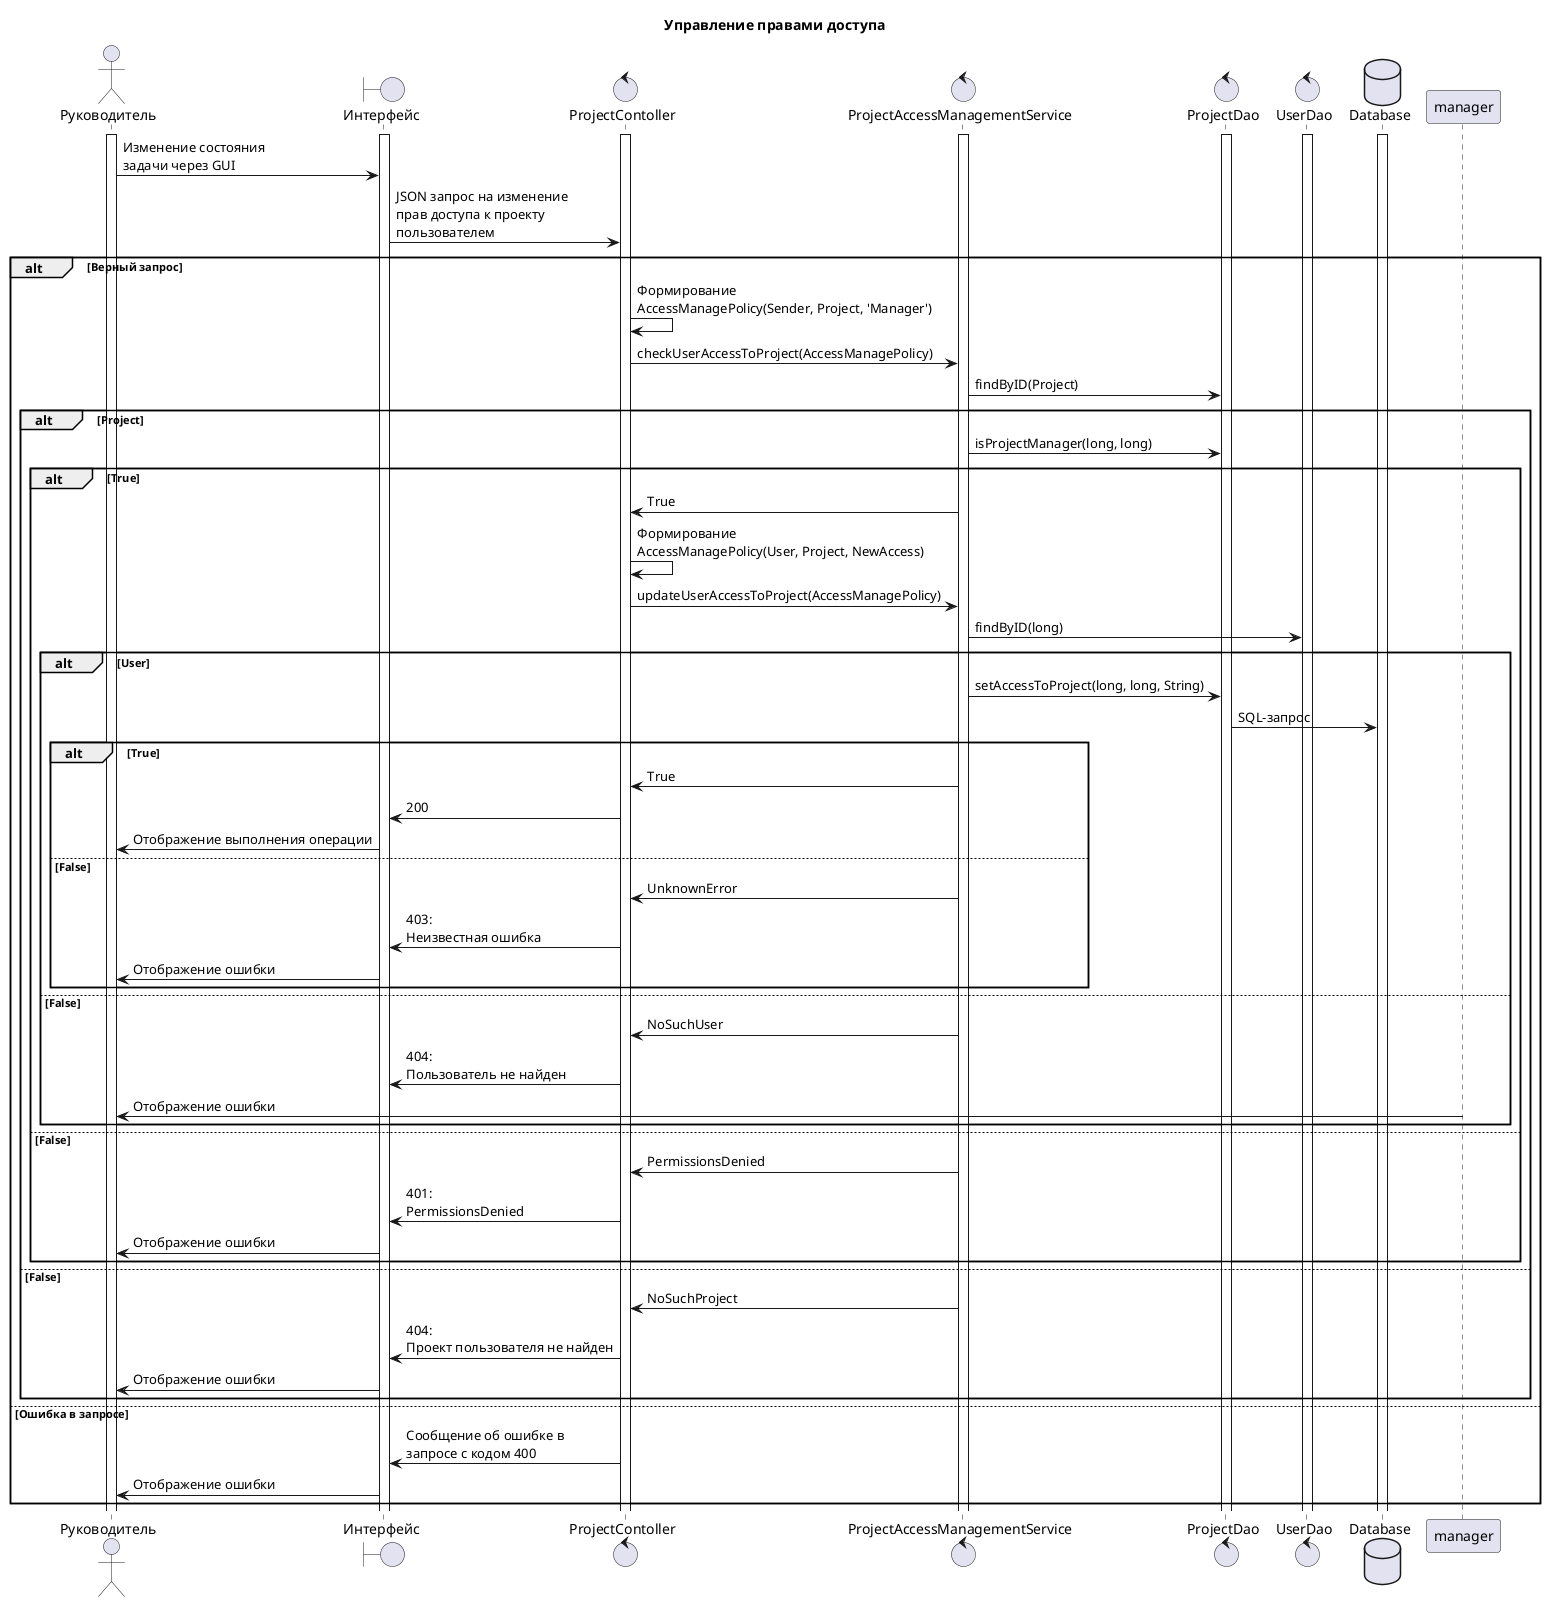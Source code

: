 @startuml sequence
title Управление правами доступа

actor Руководитель as user
boundary "Интерфейс" as site
control ProjectContoller as pcont
control ProjectAccessManagementService as amserv
control ProjectDao as pdao 
control UserDao as udao
database Database as db

activate user
activate site
activate db
activate pcont
activate amserv
activate pdao
activate udao

user -> site : Изменение состояния\nзадачи через GUI
site -> pcont : JSON запрос на изменение\nправ доступа к проекту\nпользователем

alt Верный запрос
    pcont -> pcont : Формирование\nAccessManagePolicy(Sender, Project, 'Manager')
    pcont -> amserv : checkUserAccessToProject(AccessManagePolicy)
    amserv -> pdao : findByID(Project)
    alt Project
        amserv -> pdao : isProjectManager(long, long)
        alt True
            pcont <- amserv : True
            pcont -> pcont : Формирование\nAccessManagePolicy(User, Project, NewAccess)
            pcont -> amserv: updateUserAccessToProject(AccessManagePolicy)
            amserv -> udao : findByID(long)
            alt User
                amserv -> pdao : setAccessToProject(long, long, String)
                pdao -> db : SQL-запрос
                alt True
                    pcont <- amserv : True
                    site <- pcont : 200
                    user <- site : Отображение выполнения операции
                else False
                    pcont <- amserv : UnknownError 
                    site <- pcont : 403:\nНеизвестная ошибка
                    user <- site : Отображение ошибки
                end
            else False
                pcont <- amserv : NoSuchUser
                site <- pcont : 404:\nПользователь не найден
                user <- manager : Отображение ошибки
            end
        
        else False
            pcont <- amserv : PermissionsDenied
            site <- pcont : 401:\nPermissionsDenied
            user <- site : Отображение ошибки
        end
    else False
        pcont <- amserv : NoSuchProject
        site <- pcont : 404:\nПроект пользователя не найден
        user <- site : Отображение ошибки
    end
    
else Ошибка в запросе
    pcont -> site : Сообщение об ошибке в\nзапросе с кодом 400
    user <- site : Отображение ошибки
end


@enduml
